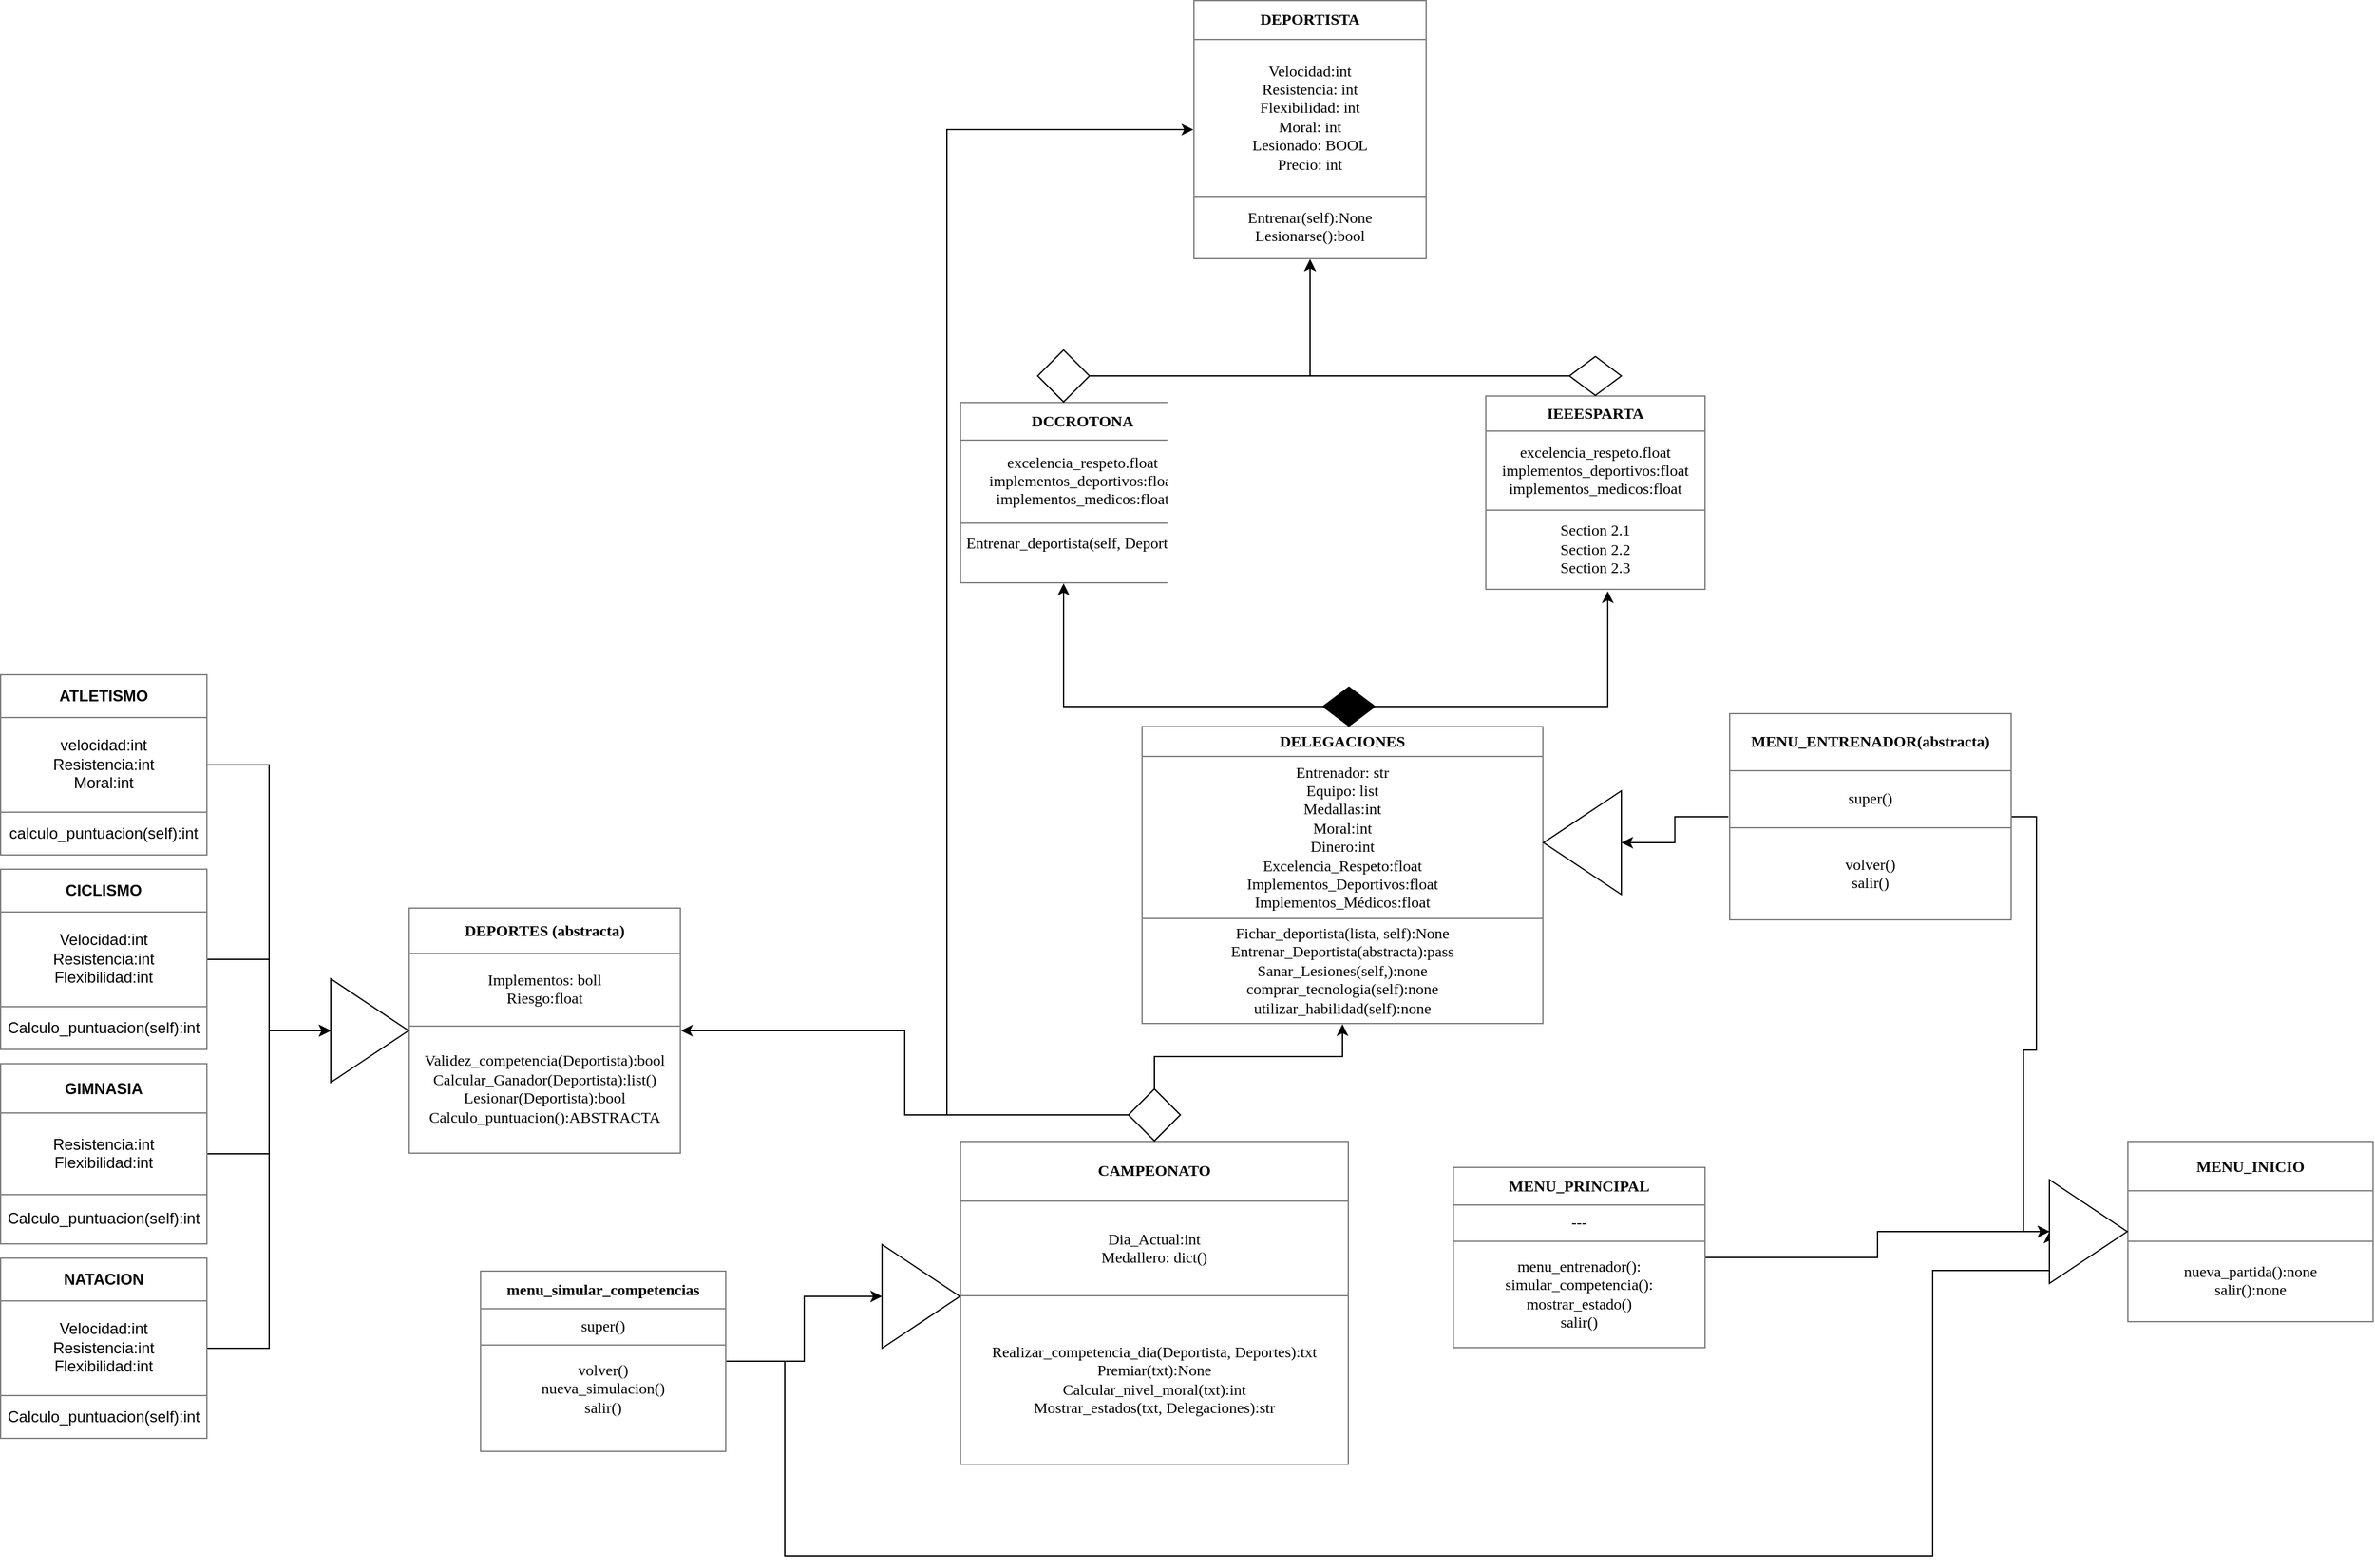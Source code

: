 <mxfile version="13.6.6" type="github">
  <diagram id="iBicDxHrLlnOZrWKdqRp" name="Page-1">
    <mxGraphModel dx="1592" dy="5852" grid="1" gridSize="10" guides="1" tooltips="1" connect="1" arrows="1" fold="1" page="1" pageScale="1" pageWidth="10000" pageHeight="5000" math="0" shadow="0">
      <root>
        <mxCell id="0" />
        <mxCell id="1" parent="0" />
        <mxCell id="OR8cHY_HCzaqjykIznZL-2" value="&lt;table style=&quot;width: 100% ; height: 100% ; border-collapse: collapse&quot; width=&quot;100%&quot; cellpadding=&quot;4&quot; border=&quot;1&quot;&gt;&lt;tbody&gt;&lt;tr&gt;&lt;th align=&quot;center&quot;&gt;DELEGACIONES&lt;br&gt;&lt;/th&gt;&lt;/tr&gt;&lt;tr&gt;&lt;td align=&quot;center&quot;&gt;Entrenador: str&lt;br&gt;Equipo: list&lt;br&gt;Medallas:int&lt;br&gt;Moral:int&lt;br&gt;Dinero:int&lt;br&gt;Excelencia_Respeto:float&lt;br&gt;Implementos_Deportivos:float&lt;br&gt;Implementos_Médicos:float&lt;br&gt;&lt;/td&gt;&lt;/tr&gt;&lt;tr&gt;&lt;td align=&quot;center&quot;&gt;Fichar_deportista(lista, self):None&lt;br&gt;Entrenar_Deportista(abstracta):pass&lt;br&gt;Sanar_Lesiones(self,):none&lt;br&gt;comprar_tecnologia(self):none&lt;br&gt;utilizar_habilidad(self):none&lt;br&gt;&lt;/td&gt;&lt;/tr&gt;&lt;/tbody&gt;&lt;/table&gt;" style="text;html=1;strokeColor=none;fillColor=none;overflow=fill;fontFamily=Times New Roman;" parent="1" vertex="1">
          <mxGeometry x="1450" y="-190" width="310" height="230" as="geometry" />
        </mxCell>
        <mxCell id="OR8cHY_HCzaqjykIznZL-3" value="&lt;table style=&quot;width: 100% ; height: 100% ; border-collapse: collapse&quot; width=&quot;100%&quot; cellpadding=&quot;4&quot; border=&quot;1&quot;&gt;&lt;tbody&gt;&lt;tr&gt;&lt;th align=&quot;center&quot;&gt;DEPORTES (abstracta)&lt;br&gt;&lt;/th&gt;&lt;/tr&gt;&lt;tr&gt;&lt;td align=&quot;center&quot;&gt;Implementos: boll&lt;br&gt;Riesgo:float&lt;br&gt;&lt;/td&gt;&lt;/tr&gt;&lt;tr&gt;&lt;td align=&quot;center&quot;&gt;Validez_competencia(Deportista):bool&lt;br&gt;Calcular_Ganador(Deportista):list()&lt;br&gt;Lesionar(Deportista):bool&lt;br&gt;Calculo_puntuacion():ABSTRACTA&lt;br&gt;&lt;/td&gt;&lt;/tr&gt;&lt;/tbody&gt;&lt;/table&gt;" style="text;html=1;strokeColor=none;fillColor=none;overflow=fill;fontFamily=Times New Roman;" parent="1" vertex="1">
          <mxGeometry x="885" y="-50" width="210" height="190" as="geometry" />
        </mxCell>
        <mxCell id="OR8cHY_HCzaqjykIznZL-4" value="&lt;table style=&quot;width: 100% ; height: 100% ; border-collapse: collapse&quot; width=&quot;100%&quot; cellpadding=&quot;4&quot; border=&quot;1&quot;&gt;&lt;tbody&gt;&lt;tr&gt;&lt;th align=&quot;center&quot;&gt;DEPORTISTA&lt;br&gt;&lt;/th&gt;&lt;/tr&gt;&lt;tr&gt;&lt;td align=&quot;center&quot;&gt;Velocidad:int&lt;br&gt;Resistencia: int&lt;br&gt;Flexibilidad: int&lt;br&gt;Moral: int&lt;br&gt;Lesionado: BOOL&lt;br&gt;Precio: int&lt;br&gt;&lt;/td&gt;&lt;/tr&gt;&lt;tr&gt;&lt;td align=&quot;center&quot;&gt;Entrenar(self):None&lt;br&gt;Lesionarse():bool&lt;br&gt;&lt;/td&gt;&lt;/tr&gt;&lt;/tbody&gt;&lt;/table&gt;" style="text;html=1;strokeColor=none;fillColor=none;overflow=fill;fontFamily=Times New Roman;" parent="1" vertex="1">
          <mxGeometry x="1490" y="-750" width="180" height="200" as="geometry" />
        </mxCell>
        <mxCell id="xhtAJ8VNFzRKBKxL_O8--28" value="" style="edgeStyle=orthogonalEdgeStyle;rounded=0;orthogonalLoop=1;jettySize=auto;html=1;fontFamily=Times New Roman;" edge="1" parent="1" source="OR8cHY_HCzaqjykIznZL-5" target="xhtAJ8VNFzRKBKxL_O8--26">
          <mxGeometry relative="1" as="geometry">
            <Array as="points">
              <mxPoint x="1460" y="110" />
            </Array>
          </mxGeometry>
        </mxCell>
        <mxCell id="OR8cHY_HCzaqjykIznZL-5" value="&lt;table style=&quot;width: 100% ; height: 100% ; border-collapse: collapse&quot; width=&quot;100%&quot; cellpadding=&quot;4&quot; border=&quot;1&quot;&gt;&lt;tbody&gt;&lt;tr&gt;&lt;th align=&quot;center&quot;&gt;&lt;b&gt;CAMPEONATO&lt;/b&gt;&lt;/th&gt;&lt;/tr&gt;&lt;tr&gt;&lt;td align=&quot;center&quot;&gt;Dia_Actual:int&lt;br&gt;Medallero: dict()&lt;br&gt;&lt;/td&gt;&lt;/tr&gt;&lt;tr&gt;&lt;td align=&quot;center&quot;&gt;Realizar_competencia_dia(Deportista, Deportes):txt&lt;br&gt;Premiar(txt):None&lt;br&gt;Calcular_nivel_moral(txt):int&lt;br&gt;Mostrar_estados(txt, Delegaciones):str&lt;br&gt;&lt;/td&gt;&lt;/tr&gt;&lt;/tbody&gt;&lt;/table&gt;" style="text;html=1;strokeColor=none;fillColor=none;overflow=fill;fontFamily=Times New Roman;" parent="1" vertex="1">
          <mxGeometry x="1310" y="130" width="300" height="250" as="geometry" />
        </mxCell>
        <mxCell id="xhtAJ8VNFzRKBKxL_O8--6" style="edgeStyle=orthogonalEdgeStyle;rounded=0;orthogonalLoop=1;jettySize=auto;html=1;entryX=0;entryY=0.5;entryDx=0;entryDy=0;fontFamily=Times New Roman;" edge="1" parent="1" source="xSWeatawyfGFOqwIpkRg-6" target="xhtAJ8VNFzRKBKxL_O8--2">
          <mxGeometry relative="1" as="geometry" />
        </mxCell>
        <mxCell id="xSWeatawyfGFOqwIpkRg-6" value="&lt;table style=&quot;width: 100% ; height: 100% ; border-collapse: collapse&quot; width=&quot;100%&quot; cellpadding=&quot;4&quot; border=&quot;1&quot;&gt;&lt;tbody&gt;&lt;tr&gt;&lt;th align=&quot;center&quot;&gt;&lt;b&gt;NATACION&lt;/b&gt;&lt;/th&gt;&lt;/tr&gt;&lt;tr&gt;&lt;td align=&quot;center&quot;&gt;Velocidad:int&lt;br&gt;Resistencia:int&lt;br&gt;Flexibilidad:int&lt;br&gt;&lt;/td&gt;&lt;/tr&gt;&lt;tr&gt;&lt;td align=&quot;center&quot;&gt;Calculo_puntuacion(self):int&lt;br&gt;&lt;/td&gt;&lt;/tr&gt;&lt;/tbody&gt;&lt;/table&gt;" style="text;html=1;strokeColor=none;fillColor=none;overflow=fill;" parent="1" vertex="1">
          <mxGeometry x="570" y="220" width="160" height="140" as="geometry" />
        </mxCell>
        <mxCell id="xhtAJ8VNFzRKBKxL_O8--4" style="edgeStyle=orthogonalEdgeStyle;rounded=0;orthogonalLoop=1;jettySize=auto;html=1;entryX=0;entryY=0.5;entryDx=0;entryDy=0;fontFamily=Times New Roman;" edge="1" parent="1" source="xSWeatawyfGFOqwIpkRg-7" target="xhtAJ8VNFzRKBKxL_O8--2">
          <mxGeometry relative="1" as="geometry" />
        </mxCell>
        <mxCell id="xSWeatawyfGFOqwIpkRg-7" value="&lt;table style=&quot;width: 100% ; height: 100% ; border-collapse: collapse&quot; width=&quot;100%&quot; cellpadding=&quot;4&quot; border=&quot;1&quot;&gt;&lt;tbody&gt;&lt;tr&gt;&lt;th align=&quot;center&quot;&gt;CICLISMO&lt;/th&gt;&lt;/tr&gt;&lt;tr&gt;&lt;td align=&quot;center&quot;&gt;Velocidad:int&lt;br&gt;Resistencia:int&lt;br&gt;Flexibilidad:int&lt;br&gt;&lt;/td&gt;&lt;/tr&gt;&lt;tr&gt;&lt;td align=&quot;center&quot;&gt;Calculo_puntuacion(self):int&lt;/td&gt;&lt;/tr&gt;&lt;/tbody&gt;&lt;/table&gt;" style="text;html=1;strokeColor=none;fillColor=none;overflow=fill;" parent="1" vertex="1">
          <mxGeometry x="570" y="-80" width="160" height="140" as="geometry" />
        </mxCell>
        <mxCell id="xhtAJ8VNFzRKBKxL_O8--5" style="edgeStyle=orthogonalEdgeStyle;rounded=0;orthogonalLoop=1;jettySize=auto;html=1;entryX=0;entryY=0.5;entryDx=0;entryDy=0;fontFamily=Times New Roman;" edge="1" parent="1" source="xSWeatawyfGFOqwIpkRg-8" target="xhtAJ8VNFzRKBKxL_O8--2">
          <mxGeometry relative="1" as="geometry" />
        </mxCell>
        <mxCell id="xSWeatawyfGFOqwIpkRg-8" value="&lt;table style=&quot;width: 100% ; height: 100% ; border-collapse: collapse&quot; width=&quot;100%&quot; cellpadding=&quot;4&quot; border=&quot;1&quot;&gt;&lt;tbody&gt;&lt;tr&gt;&lt;th align=&quot;center&quot;&gt;&lt;b&gt;GIMNASIA&lt;/b&gt;&lt;/th&gt;&lt;/tr&gt;&lt;tr&gt;&lt;td align=&quot;center&quot;&gt;Resistencia:int&lt;br&gt;Flexibilidad:int&lt;/td&gt;&lt;/tr&gt;&lt;tr&gt;&lt;td align=&quot;center&quot;&gt;Calculo_puntuacion(self):int&lt;/td&gt;&lt;/tr&gt;&lt;/tbody&gt;&lt;/table&gt;" style="text;html=1;strokeColor=none;fillColor=none;overflow=fill;" parent="1" vertex="1">
          <mxGeometry x="570" y="70" width="160" height="140" as="geometry" />
        </mxCell>
        <mxCell id="xhtAJ8VNFzRKBKxL_O8--3" style="edgeStyle=orthogonalEdgeStyle;rounded=0;orthogonalLoop=1;jettySize=auto;html=1;entryX=0;entryY=0.5;entryDx=0;entryDy=0;fontFamily=Times New Roman;" edge="1" parent="1" source="xSWeatawyfGFOqwIpkRg-9" target="xhtAJ8VNFzRKBKxL_O8--2">
          <mxGeometry relative="1" as="geometry" />
        </mxCell>
        <mxCell id="xSWeatawyfGFOqwIpkRg-9" value="&lt;table style=&quot;width: 100% ; height: 100% ; border-collapse: collapse&quot; width=&quot;100%&quot; cellpadding=&quot;4&quot; border=&quot;1&quot;&gt;&lt;tbody&gt;&lt;tr&gt;&lt;th align=&quot;center&quot;&gt;ATLETISMO&lt;/th&gt;&lt;/tr&gt;&lt;tr&gt;&lt;td align=&quot;center&quot;&gt;velocidad:int&lt;br&gt;Resistencia:int&lt;br&gt;Moral:int&lt;br&gt;&lt;/td&gt;&lt;/tr&gt;&lt;tr&gt;&lt;td align=&quot;center&quot;&gt;calculo_puntuacion(self):int&lt;br&gt;&lt;/td&gt;&lt;/tr&gt;&lt;/tbody&gt;&lt;/table&gt;" style="text;html=1;strokeColor=none;fillColor=none;overflow=fill;" parent="1" vertex="1">
          <mxGeometry x="570" y="-230" width="160" height="140" as="geometry" />
        </mxCell>
        <mxCell id="xhtAJ8VNFzRKBKxL_O8--2" value="" style="triangle;whiteSpace=wrap;html=1;fillColor=none;gradientColor=none;fontFamily=Times New Roman;align=left;" vertex="1" parent="1">
          <mxGeometry x="825" y="5" width="60" height="80" as="geometry" />
        </mxCell>
        <mxCell id="xhtAJ8VNFzRKBKxL_O8--45" style="edgeStyle=orthogonalEdgeStyle;rounded=0;orthogonalLoop=1;jettySize=auto;html=1;entryX=0;entryY=0.5;entryDx=0;entryDy=0;fontFamily=Times New Roman;" edge="1" parent="1" source="xhtAJ8VNFzRKBKxL_O8--7" target="xhtAJ8VNFzRKBKxL_O8--44">
          <mxGeometry relative="1" as="geometry" />
        </mxCell>
        <mxCell id="xhtAJ8VNFzRKBKxL_O8--7" value="&lt;table style=&quot;width: 100% ; height: 100% ; border-collapse: collapse&quot; width=&quot;100%&quot; cellpadding=&quot;4&quot; border=&quot;1&quot;&gt;&lt;tbody&gt;&lt;tr&gt;&lt;th align=&quot;center&quot;&gt;MENU_PRINCIPAL&lt;br&gt;&lt;/th&gt;&lt;/tr&gt;&lt;tr&gt;&lt;td align=&quot;center&quot;&gt;---&lt;br&gt;&lt;/td&gt;&lt;/tr&gt;&lt;tr&gt;&lt;td align=&quot;center&quot;&gt;menu_entrenador():&lt;br&gt;simular_competencia():&lt;br&gt;mostrar_estado()&lt;br&gt;salir()&lt;br&gt;&lt;/td&gt;&lt;/tr&gt;&lt;/tbody&gt;&lt;/table&gt;" style="text;html=1;strokeColor=none;fillColor=none;overflow=fill;fontFamily=Times New Roman;align=left;" vertex="1" parent="1">
          <mxGeometry x="1690" y="150" width="195" height="140" as="geometry" />
        </mxCell>
        <mxCell id="xhtAJ8VNFzRKBKxL_O8--8" value="&lt;table style=&quot;width: 100% ; height: 100% ; border-collapse: collapse&quot; width=&quot;100%&quot; cellpadding=&quot;4&quot; border=&quot;1&quot;&gt;&lt;tbody&gt;&lt;tr&gt;&lt;th align=&quot;center&quot;&gt;DCCROTONA&lt;br&gt;&lt;/th&gt;&lt;/tr&gt;&lt;tr&gt;&lt;td align=&quot;center&quot;&gt;excelencia_respeto.float&lt;br&gt;implementos_deportivos:float&lt;br&gt;implementos_medicos:float&lt;br&gt;&lt;/td&gt;&lt;/tr&gt;&lt;tr&gt;&lt;td align=&quot;center&quot;&gt;Entrenar_deportista(self, Deportista):&lt;br&gt;&amp;nbsp;&lt;br&gt;&lt;/td&gt;&lt;/tr&gt;&lt;/tbody&gt;&lt;/table&gt;" style="text;html=1;strokeColor=none;fillColor=none;overflow=fill;fontFamily=Times New Roman;align=left;" vertex="1" parent="1">
          <mxGeometry x="1310" y="-440" width="160" height="140" as="geometry" />
        </mxCell>
        <mxCell id="xhtAJ8VNFzRKBKxL_O8--9" value="&lt;table style=&quot;width: 100% ; height: 100% ; border-collapse: collapse&quot; width=&quot;100%&quot; cellpadding=&quot;4&quot; border=&quot;1&quot;&gt;&lt;tbody&gt;&lt;tr&gt;&lt;th align=&quot;center&quot;&gt;&lt;b&gt;IEEESPARTA&lt;/b&gt;&lt;/th&gt;&lt;/tr&gt;&lt;tr&gt;&lt;td align=&quot;center&quot;&gt;excelencia_respeto.float&lt;br&gt;implementos_deportivos:float&lt;br&gt;implementos_medicos:float&lt;/td&gt;&lt;/tr&gt;&lt;tr&gt;&lt;td align=&quot;center&quot;&gt;Section 2.1&lt;br&gt;Section 2.2&lt;br&gt;Section 2.3&lt;/td&gt;&lt;/tr&gt;&lt;/tbody&gt;&lt;/table&gt;" style="text;html=1;strokeColor=none;fillColor=none;overflow=fill;fontFamily=Times New Roman;align=left;" vertex="1" parent="1">
          <mxGeometry x="1715" y="-445" width="170" height="150" as="geometry" />
        </mxCell>
        <mxCell id="xhtAJ8VNFzRKBKxL_O8--11" style="edgeStyle=orthogonalEdgeStyle;rounded=0;orthogonalLoop=1;jettySize=auto;html=1;fontFamily=Times New Roman;entryX=0.5;entryY=1;entryDx=0;entryDy=0;" edge="1" parent="1" source="xhtAJ8VNFzRKBKxL_O8--10" target="OR8cHY_HCzaqjykIznZL-4">
          <mxGeometry relative="1" as="geometry" />
        </mxCell>
        <mxCell id="xhtAJ8VNFzRKBKxL_O8--10" value="" style="rhombus;whiteSpace=wrap;html=1;fillColor=none;gradientColor=none;fontFamily=Times New Roman;align=left;" vertex="1" parent="1">
          <mxGeometry x="1370" y="-480" width="40" height="40" as="geometry" />
        </mxCell>
        <mxCell id="xhtAJ8VNFzRKBKxL_O8--19" style="edgeStyle=orthogonalEdgeStyle;rounded=0;orthogonalLoop=1;jettySize=auto;html=1;entryX=0.556;entryY=1.007;entryDx=0;entryDy=0;entryPerimeter=0;fontFamily=Times New Roman;" edge="1" parent="1" source="xhtAJ8VNFzRKBKxL_O8--13" target="xhtAJ8VNFzRKBKxL_O8--9">
          <mxGeometry relative="1" as="geometry" />
        </mxCell>
        <mxCell id="xhtAJ8VNFzRKBKxL_O8--20" style="edgeStyle=orthogonalEdgeStyle;rounded=0;orthogonalLoop=1;jettySize=auto;html=1;fontFamily=Times New Roman;" edge="1" parent="1" source="xhtAJ8VNFzRKBKxL_O8--13" target="xhtAJ8VNFzRKBKxL_O8--8">
          <mxGeometry relative="1" as="geometry" />
        </mxCell>
        <mxCell id="xhtAJ8VNFzRKBKxL_O8--13" value="" style="rhombus;whiteSpace=wrap;html=1;fillColor=#000000;gradientColor=none;fontFamily=Times New Roman;align=left;" vertex="1" parent="1">
          <mxGeometry x="1590" y="-220" width="40" height="30" as="geometry" />
        </mxCell>
        <mxCell id="xhtAJ8VNFzRKBKxL_O8--24" style="edgeStyle=orthogonalEdgeStyle;rounded=0;orthogonalLoop=1;jettySize=auto;html=1;entryX=0.5;entryY=1;entryDx=0;entryDy=0;fontFamily=Times New Roman;" edge="1" parent="1" source="xhtAJ8VNFzRKBKxL_O8--22" target="OR8cHY_HCzaqjykIznZL-4">
          <mxGeometry relative="1" as="geometry" />
        </mxCell>
        <mxCell id="xhtAJ8VNFzRKBKxL_O8--22" value="" style="rhombus;whiteSpace=wrap;html=1;fillColor=#FFFFFF;gradientColor=none;fontFamily=Times New Roman;align=left;" vertex="1" parent="1">
          <mxGeometry x="1780" y="-475" width="40" height="30" as="geometry" />
        </mxCell>
        <mxCell id="xhtAJ8VNFzRKBKxL_O8--29" style="edgeStyle=orthogonalEdgeStyle;rounded=0;orthogonalLoop=1;jettySize=auto;html=1;fontFamily=Times New Roman;" edge="1" parent="1" source="xhtAJ8VNFzRKBKxL_O8--26" target="OR8cHY_HCzaqjykIznZL-2">
          <mxGeometry relative="1" as="geometry" />
        </mxCell>
        <mxCell id="xhtAJ8VNFzRKBKxL_O8--30" style="edgeStyle=orthogonalEdgeStyle;rounded=0;orthogonalLoop=1;jettySize=auto;html=1;fontFamily=Times New Roman;" edge="1" parent="1" source="xhtAJ8VNFzRKBKxL_O8--26" target="OR8cHY_HCzaqjykIznZL-3">
          <mxGeometry relative="1" as="geometry" />
        </mxCell>
        <mxCell id="xhtAJ8VNFzRKBKxL_O8--41" style="edgeStyle=orthogonalEdgeStyle;rounded=0;orthogonalLoop=1;jettySize=auto;html=1;entryX=0;entryY=0.5;entryDx=0;entryDy=0;fontFamily=Times New Roman;exitX=1;exitY=0.5;exitDx=0;exitDy=0;" edge="1" parent="1" source="xhtAJ8VNFzRKBKxL_O8--26" target="OR8cHY_HCzaqjykIznZL-4">
          <mxGeometry relative="1" as="geometry">
            <Array as="points">
              <mxPoint x="1300" y="110" />
              <mxPoint x="1300" y="-650" />
            </Array>
          </mxGeometry>
        </mxCell>
        <mxCell id="xhtAJ8VNFzRKBKxL_O8--26" value="" style="rhombus;whiteSpace=wrap;html=1;fillColor=#FFFFFF;gradientColor=none;fontFamily=Times New Roman;align=left;" vertex="1" parent="1">
          <mxGeometry x="1440" y="90" width="40" height="40" as="geometry" />
        </mxCell>
        <mxCell id="xhtAJ8VNFzRKBKxL_O8--37" value="&lt;table style=&quot;width: 100% ; height: 100% ; border-collapse: collapse&quot; width=&quot;100%&quot; cellpadding=&quot;4&quot; border=&quot;1&quot;&gt;&lt;tbody&gt;&lt;tr&gt;&lt;th align=&quot;center&quot;&gt;MENU_INICIO&lt;br&gt;&lt;/th&gt;&lt;/tr&gt;&lt;tr&gt;&lt;td align=&quot;center&quot;&gt;&lt;br&gt;&lt;/td&gt;&lt;/tr&gt;&lt;tr&gt;&lt;td align=&quot;center&quot;&gt;nueva_partida():none&lt;br&gt;salir():none&lt;br&gt;&lt;/td&gt;&lt;/tr&gt;&lt;/tbody&gt;&lt;/table&gt;" style="text;html=1;strokeColor=none;fillColor=none;overflow=fill;fontFamily=Times New Roman;align=left;" vertex="1" parent="1">
          <mxGeometry x="2210" y="130" width="190" height="140" as="geometry" />
        </mxCell>
        <mxCell id="xhtAJ8VNFzRKBKxL_O8--47" style="edgeStyle=orthogonalEdgeStyle;rounded=0;orthogonalLoop=1;jettySize=auto;html=1;entryX=0;entryY=0.5;entryDx=0;entryDy=0;fontFamily=Times New Roman;" edge="1" parent="1" source="xhtAJ8VNFzRKBKxL_O8--39" target="xhtAJ8VNFzRKBKxL_O8--44">
          <mxGeometry relative="1" as="geometry">
            <Array as="points">
              <mxPoint x="1175" y="300" />
              <mxPoint x="1175" y="450" />
              <mxPoint x="2060" y="450" />
              <mxPoint x="2060" y="230" />
              <mxPoint x="2150" y="230" />
            </Array>
          </mxGeometry>
        </mxCell>
        <mxCell id="RAg3AIKNs7e1h7Kr9Tjl-3" style="edgeStyle=orthogonalEdgeStyle;rounded=0;orthogonalLoop=1;jettySize=auto;html=1;entryX=0;entryY=0.5;entryDx=0;entryDy=0;fontFamily=Times New Roman;" edge="1" parent="1" source="xhtAJ8VNFzRKBKxL_O8--39" target="RAg3AIKNs7e1h7Kr9Tjl-2">
          <mxGeometry relative="1" as="geometry" />
        </mxCell>
        <mxCell id="xhtAJ8VNFzRKBKxL_O8--39" value="&lt;table style=&quot;width: 100% ; height: 100% ; border-collapse: collapse&quot; width=&quot;100%&quot; cellpadding=&quot;4&quot; border=&quot;1&quot;&gt;&lt;tbody&gt;&lt;tr&gt;&lt;th align=&quot;center&quot;&gt;&lt;b&gt;menu_simular_competencias&lt;/b&gt;&lt;/th&gt;&lt;/tr&gt;&lt;tr&gt;&lt;td align=&quot;center&quot;&gt;super()&lt;br&gt;&lt;/td&gt;&lt;/tr&gt;&lt;tr&gt;&lt;td align=&quot;center&quot;&gt;volver()&lt;br&gt;nueva_simulacion()&lt;br&gt;salir()&lt;br&gt;&lt;br&gt;&lt;/td&gt;&lt;/tr&gt;&lt;/tbody&gt;&lt;/table&gt;" style="text;html=1;strokeColor=none;fillColor=none;overflow=fill;fontFamily=Times New Roman;align=left;" vertex="1" parent="1">
          <mxGeometry x="940" y="230" width="190" height="140" as="geometry" />
        </mxCell>
        <mxCell id="xhtAJ8VNFzRKBKxL_O8--44" value="" style="triangle;whiteSpace=wrap;html=1;fillColor=#FFFFFF;gradientColor=none;fontFamily=Times New Roman;align=left;" vertex="1" parent="1">
          <mxGeometry x="2150" y="160" width="60" height="80" as="geometry" />
        </mxCell>
        <mxCell id="xhtAJ8VNFzRKBKxL_O8--50" style="edgeStyle=orthogonalEdgeStyle;rounded=0;orthogonalLoop=1;jettySize=auto;html=1;entryX=0;entryY=0.5;entryDx=0;entryDy=0;fontFamily=Times New Roman;" edge="1" parent="1" source="xhtAJ8VNFzRKBKxL_O8--48" target="xhtAJ8VNFzRKBKxL_O8--49">
          <mxGeometry relative="1" as="geometry" />
        </mxCell>
        <mxCell id="RAg3AIKNs7e1h7Kr9Tjl-4" style="edgeStyle=orthogonalEdgeStyle;rounded=0;orthogonalLoop=1;jettySize=auto;html=1;entryX=0;entryY=0.5;entryDx=0;entryDy=0;fontFamily=Times New Roman;" edge="1" parent="1" source="xhtAJ8VNFzRKBKxL_O8--48" target="xhtAJ8VNFzRKBKxL_O8--44">
          <mxGeometry relative="1" as="geometry" />
        </mxCell>
        <mxCell id="xhtAJ8VNFzRKBKxL_O8--48" value="&lt;table style=&quot;width: 100% ; height: 100% ; border-collapse: collapse&quot; width=&quot;100%&quot; cellpadding=&quot;4&quot; border=&quot;1&quot;&gt;&lt;tbody&gt;&lt;tr&gt;&lt;th align=&quot;center&quot;&gt;MENU_ENTRENADOR(abstracta)&lt;br&gt;&lt;/th&gt;&lt;/tr&gt;&lt;tr&gt;&lt;td align=&quot;center&quot;&gt;super()&lt;br&gt;&lt;/td&gt;&lt;/tr&gt;&lt;tr&gt;&lt;td align=&quot;center&quot;&gt;volver()&lt;br&gt;salir()&lt;br&gt;&lt;/td&gt;&lt;/tr&gt;&lt;/tbody&gt;&lt;/table&gt;" style="text;html=1;strokeColor=none;fillColor=none;overflow=fill;fontFamily=Times New Roman;align=left;rotation=0;" vertex="1" parent="1">
          <mxGeometry x="1902.5" y="-200" width="217.5" height="160" as="geometry" />
        </mxCell>
        <mxCell id="xhtAJ8VNFzRKBKxL_O8--49" value="" style="triangle;whiteSpace=wrap;html=1;fillColor=#FFFFFF;gradientColor=none;fontFamily=Times New Roman;align=left;direction=west;" vertex="1" parent="1">
          <mxGeometry x="1760" y="-140" width="60" height="80" as="geometry" />
        </mxCell>
        <mxCell id="RAg3AIKNs7e1h7Kr9Tjl-2" value="" style="triangle;whiteSpace=wrap;html=1;fillColor=#FFFFFF;gradientColor=none;fontFamily=Times New Roman;align=left;" vertex="1" parent="1">
          <mxGeometry x="1250" y="210" width="60" height="80" as="geometry" />
        </mxCell>
      </root>
    </mxGraphModel>
  </diagram>
</mxfile>
